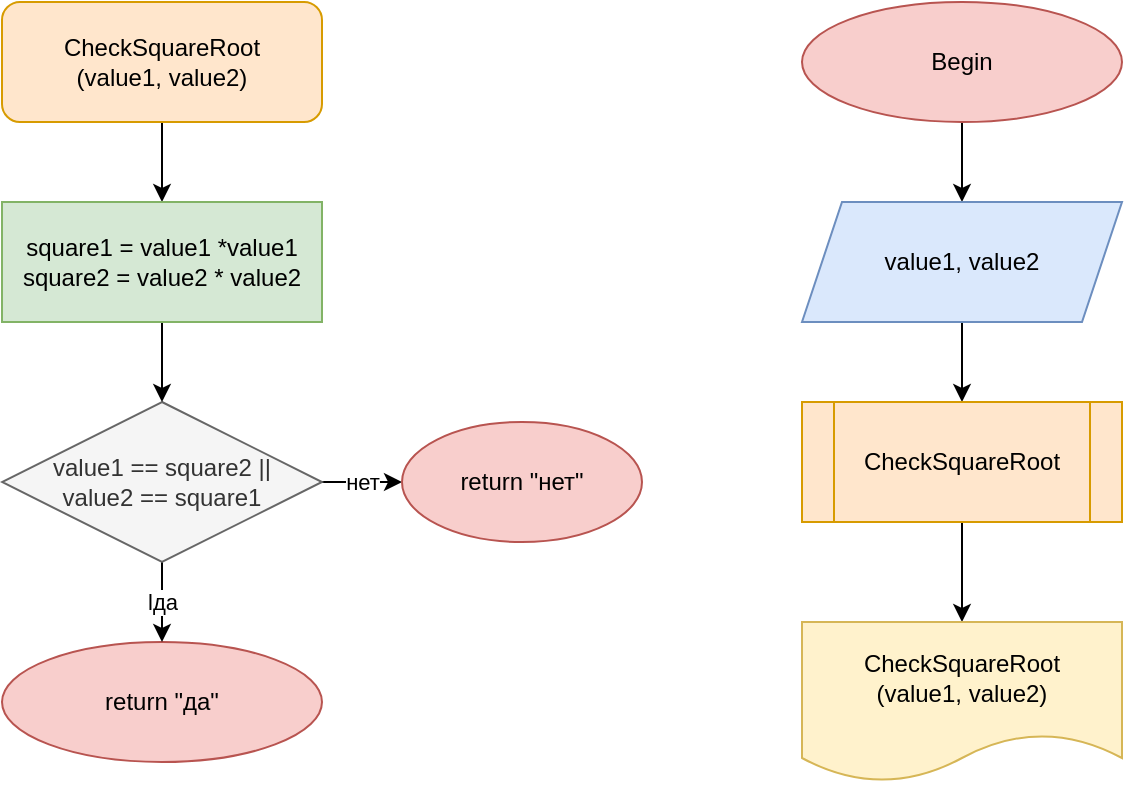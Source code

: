 <mxfile version="17.4.4" type="device"><diagram id="RvYIvo8ud9wThWb5-dbO" name="Page-1"><mxGraphModel dx="1422" dy="765" grid="1" gridSize="10" guides="1" tooltips="1" connect="1" arrows="1" fold="1" page="1" pageScale="1" pageWidth="827" pageHeight="1169" math="0" shadow="0"><root><mxCell id="0"/><mxCell id="1" parent="0"/><mxCell id="N7x_V2jQW7Oq8Gi9EZeP-52" style="edgeStyle=orthogonalEdgeStyle;rounded=0;orthogonalLoop=1;jettySize=auto;html=1;entryX=0.5;entryY=0;entryDx=0;entryDy=0;" edge="1" parent="1" source="N7x_V2jQW7Oq8Gi9EZeP-1" target="N7x_V2jQW7Oq8Gi9EZeP-4"><mxGeometry relative="1" as="geometry"/></mxCell><mxCell id="N7x_V2jQW7Oq8Gi9EZeP-1" value="Begin" style="ellipse;whiteSpace=wrap;html=1;fillColor=#f8cecc;strokeColor=#b85450;" vertex="1" parent="1"><mxGeometry x="520" y="40" width="160" height="60" as="geometry"/></mxCell><mxCell id="N7x_V2jQW7Oq8Gi9EZeP-53" style="edgeStyle=orthogonalEdgeStyle;rounded=0;orthogonalLoop=1;jettySize=auto;html=1;entryX=0.5;entryY=0;entryDx=0;entryDy=0;" edge="1" parent="1" source="N7x_V2jQW7Oq8Gi9EZeP-4" target="N7x_V2jQW7Oq8Gi9EZeP-6"><mxGeometry relative="1" as="geometry"/></mxCell><mxCell id="N7x_V2jQW7Oq8Gi9EZeP-4" value="value1, value2" style="shape=parallelogram;perimeter=parallelogramPerimeter;whiteSpace=wrap;html=1;fixedSize=1;fillColor=#dae8fc;strokeColor=#6c8ebf;" vertex="1" parent="1"><mxGeometry x="520" y="140" width="160" height="60" as="geometry"/></mxCell><mxCell id="N7x_V2jQW7Oq8Gi9EZeP-54" style="edgeStyle=orthogonalEdgeStyle;rounded=0;orthogonalLoop=1;jettySize=auto;html=1;entryX=0.5;entryY=0;entryDx=0;entryDy=0;" edge="1" parent="1" source="N7x_V2jQW7Oq8Gi9EZeP-6" target="N7x_V2jQW7Oq8Gi9EZeP-39"><mxGeometry relative="1" as="geometry"/></mxCell><mxCell id="N7x_V2jQW7Oq8Gi9EZeP-6" value="CheckSquareRoot" style="shape=process;whiteSpace=wrap;html=1;backgroundOutline=1;fillColor=#ffe6cc;strokeColor=#d79b00;" vertex="1" parent="1"><mxGeometry x="520" y="240" width="160" height="60" as="geometry"/></mxCell><mxCell id="N7x_V2jQW7Oq8Gi9EZeP-47" style="edgeStyle=orthogonalEdgeStyle;rounded=0;orthogonalLoop=1;jettySize=auto;html=1;entryX=0.5;entryY=0;entryDx=0;entryDy=0;" edge="1" parent="1" source="N7x_V2jQW7Oq8Gi9EZeP-14" target="N7x_V2jQW7Oq8Gi9EZeP-46"><mxGeometry relative="1" as="geometry"/></mxCell><mxCell id="N7x_V2jQW7Oq8Gi9EZeP-14" value="CheckSquareRoot&lt;br&gt;(value1, value2)" style="rounded=1;whiteSpace=wrap;html=1;fillColor=#ffe6cc;strokeColor=#d79b00;" vertex="1" parent="1"><mxGeometry x="120" y="40" width="160" height="60" as="geometry"/></mxCell><mxCell id="N7x_V2jQW7Oq8Gi9EZeP-24" value="return &quot;да&quot;" style="ellipse;whiteSpace=wrap;html=1;fillColor=#f8cecc;strokeColor=#b85450;" vertex="1" parent="1"><mxGeometry x="120" y="360" width="160" height="60" as="geometry"/></mxCell><mxCell id="N7x_V2jQW7Oq8Gi9EZeP-39" value="CheckSquareRoot&lt;br&gt;(value1, value2)" style="shape=document;whiteSpace=wrap;html=1;boundedLbl=1;fillColor=#fff2cc;strokeColor=#d6b656;" vertex="1" parent="1"><mxGeometry x="520" y="350" width="160" height="80" as="geometry"/></mxCell><mxCell id="N7x_V2jQW7Oq8Gi9EZeP-48" value="нет" style="edgeStyle=orthogonalEdgeStyle;rounded=0;orthogonalLoop=1;jettySize=auto;html=1;entryX=0;entryY=0.5;entryDx=0;entryDy=0;" edge="1" parent="1" source="N7x_V2jQW7Oq8Gi9EZeP-42" target="N7x_V2jQW7Oq8Gi9EZeP-45"><mxGeometry relative="1" as="geometry"/></mxCell><mxCell id="N7x_V2jQW7Oq8Gi9EZeP-50" value="lда" style="edgeStyle=orthogonalEdgeStyle;rounded=0;orthogonalLoop=1;jettySize=auto;html=1;entryX=0.5;entryY=0;entryDx=0;entryDy=0;" edge="1" parent="1" source="N7x_V2jQW7Oq8Gi9EZeP-42" target="N7x_V2jQW7Oq8Gi9EZeP-24"><mxGeometry relative="1" as="geometry"/></mxCell><mxCell id="N7x_V2jQW7Oq8Gi9EZeP-42" value="value1 == square2 ||&lt;br&gt;value2 == square1" style="rhombus;whiteSpace=wrap;html=1;fillColor=#f5f5f5;fontColor=#333333;strokeColor=#666666;" vertex="1" parent="1"><mxGeometry x="120" y="240" width="160" height="80" as="geometry"/></mxCell><mxCell id="N7x_V2jQW7Oq8Gi9EZeP-45" value="return &quot;нет&quot;" style="ellipse;whiteSpace=wrap;html=1;fillColor=#f8cecc;strokeColor=#b85450;" vertex="1" parent="1"><mxGeometry x="320" y="250" width="120" height="60" as="geometry"/></mxCell><mxCell id="N7x_V2jQW7Oq8Gi9EZeP-51" style="edgeStyle=orthogonalEdgeStyle;rounded=0;orthogonalLoop=1;jettySize=auto;html=1;entryX=0.5;entryY=0;entryDx=0;entryDy=0;" edge="1" parent="1" source="N7x_V2jQW7Oq8Gi9EZeP-46" target="N7x_V2jQW7Oq8Gi9EZeP-42"><mxGeometry relative="1" as="geometry"/></mxCell><mxCell id="N7x_V2jQW7Oq8Gi9EZeP-46" value="square1 = value1 *value1&lt;br&gt;square2 = value2 * value2" style="rounded=0;whiteSpace=wrap;html=1;fillColor=#d5e8d4;strokeColor=#82b366;" vertex="1" parent="1"><mxGeometry x="120" y="140" width="160" height="60" as="geometry"/></mxCell></root></mxGraphModel></diagram></mxfile>